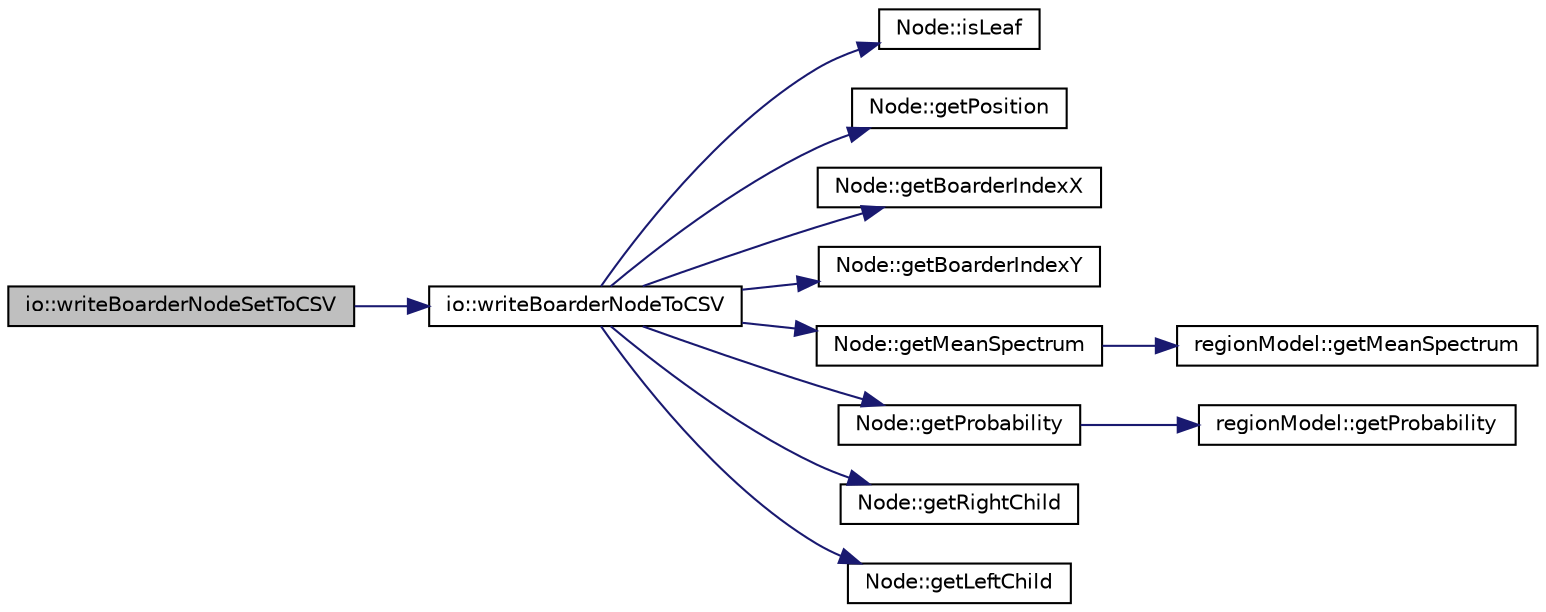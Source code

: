 digraph "io::writeBoarderNodeSetToCSV"
{
  edge [fontname="Helvetica",fontsize="10",labelfontname="Helvetica",labelfontsize="10"];
  node [fontname="Helvetica",fontsize="10",shape=record];
  rankdir="LR";
  Node1 [label="io::writeBoarderNodeSetToCSV",height=0.2,width=0.4,color="black", fillcolor="grey75", style="filled", fontcolor="black"];
  Node1 -> Node2 [color="midnightblue",fontsize="10",style="solid",fontname="Helvetica"];
  Node2 [label="io::writeBoarderNodeToCSV",height=0.2,width=0.4,color="black", fillcolor="white", style="filled",URL="$classio.html#a4cca3fdf98e917cac1b3e776c7634aec"];
  Node2 -> Node3 [color="midnightblue",fontsize="10",style="solid",fontname="Helvetica"];
  Node3 [label="Node::isLeaf",height=0.2,width=0.4,color="black", fillcolor="white", style="filled",URL="$class_node.html#a3a61dca67d5ad06cacb8c48eb6374973"];
  Node2 -> Node4 [color="midnightblue",fontsize="10",style="solid",fontname="Helvetica"];
  Node4 [label="Node::getPosition",height=0.2,width=0.4,color="black", fillcolor="white", style="filled",URL="$class_node.html#aa3512938403662345b64049920d1cdaf"];
  Node2 -> Node5 [color="midnightblue",fontsize="10",style="solid",fontname="Helvetica"];
  Node5 [label="Node::getBoarderIndexX",height=0.2,width=0.4,color="black", fillcolor="white", style="filled",URL="$class_node.html#a2784134529ab6341bf028b0d40660870"];
  Node2 -> Node6 [color="midnightblue",fontsize="10",style="solid",fontname="Helvetica"];
  Node6 [label="Node::getBoarderIndexY",height=0.2,width=0.4,color="black", fillcolor="white", style="filled",URL="$class_node.html#a44362e2817f8eb2fd21b78f39797c48c"];
  Node2 -> Node7 [color="midnightblue",fontsize="10",style="solid",fontname="Helvetica"];
  Node7 [label="Node::getMeanSpectrum",height=0.2,width=0.4,color="black", fillcolor="white", style="filled",URL="$class_node.html#a5560fab35ef65b0bf137c7c70c3b8e4d"];
  Node7 -> Node8 [color="midnightblue",fontsize="10",style="solid",fontname="Helvetica"];
  Node8 [label="regionModel::getMeanSpectrum",height=0.2,width=0.4,color="black", fillcolor="white", style="filled",URL="$classregion_model.html#a09d4bdb8401b2de0d2dd41d2561bca30"];
  Node2 -> Node9 [color="midnightblue",fontsize="10",style="solid",fontname="Helvetica"];
  Node9 [label="Node::getProbability",height=0.2,width=0.4,color="black", fillcolor="white", style="filled",URL="$class_node.html#a6b9517162b03a8f98df4bc63890ca092"];
  Node9 -> Node10 [color="midnightblue",fontsize="10",style="solid",fontname="Helvetica"];
  Node10 [label="regionModel::getProbability",height=0.2,width=0.4,color="black", fillcolor="white", style="filled",URL="$classregion_model.html#a8a4064b3ef23992b52371b7a5ef7df1c"];
  Node2 -> Node11 [color="midnightblue",fontsize="10",style="solid",fontname="Helvetica"];
  Node11 [label="Node::getRightChild",height=0.2,width=0.4,color="black", fillcolor="white", style="filled",URL="$class_node.html#a531a8178f01a328bec4c4e8a3b93b67f"];
  Node2 -> Node12 [color="midnightblue",fontsize="10",style="solid",fontname="Helvetica"];
  Node12 [label="Node::getLeftChild",height=0.2,width=0.4,color="black", fillcolor="white", style="filled",URL="$class_node.html#a498a3ea76df240287b5a91aeaec2be95"];
}
